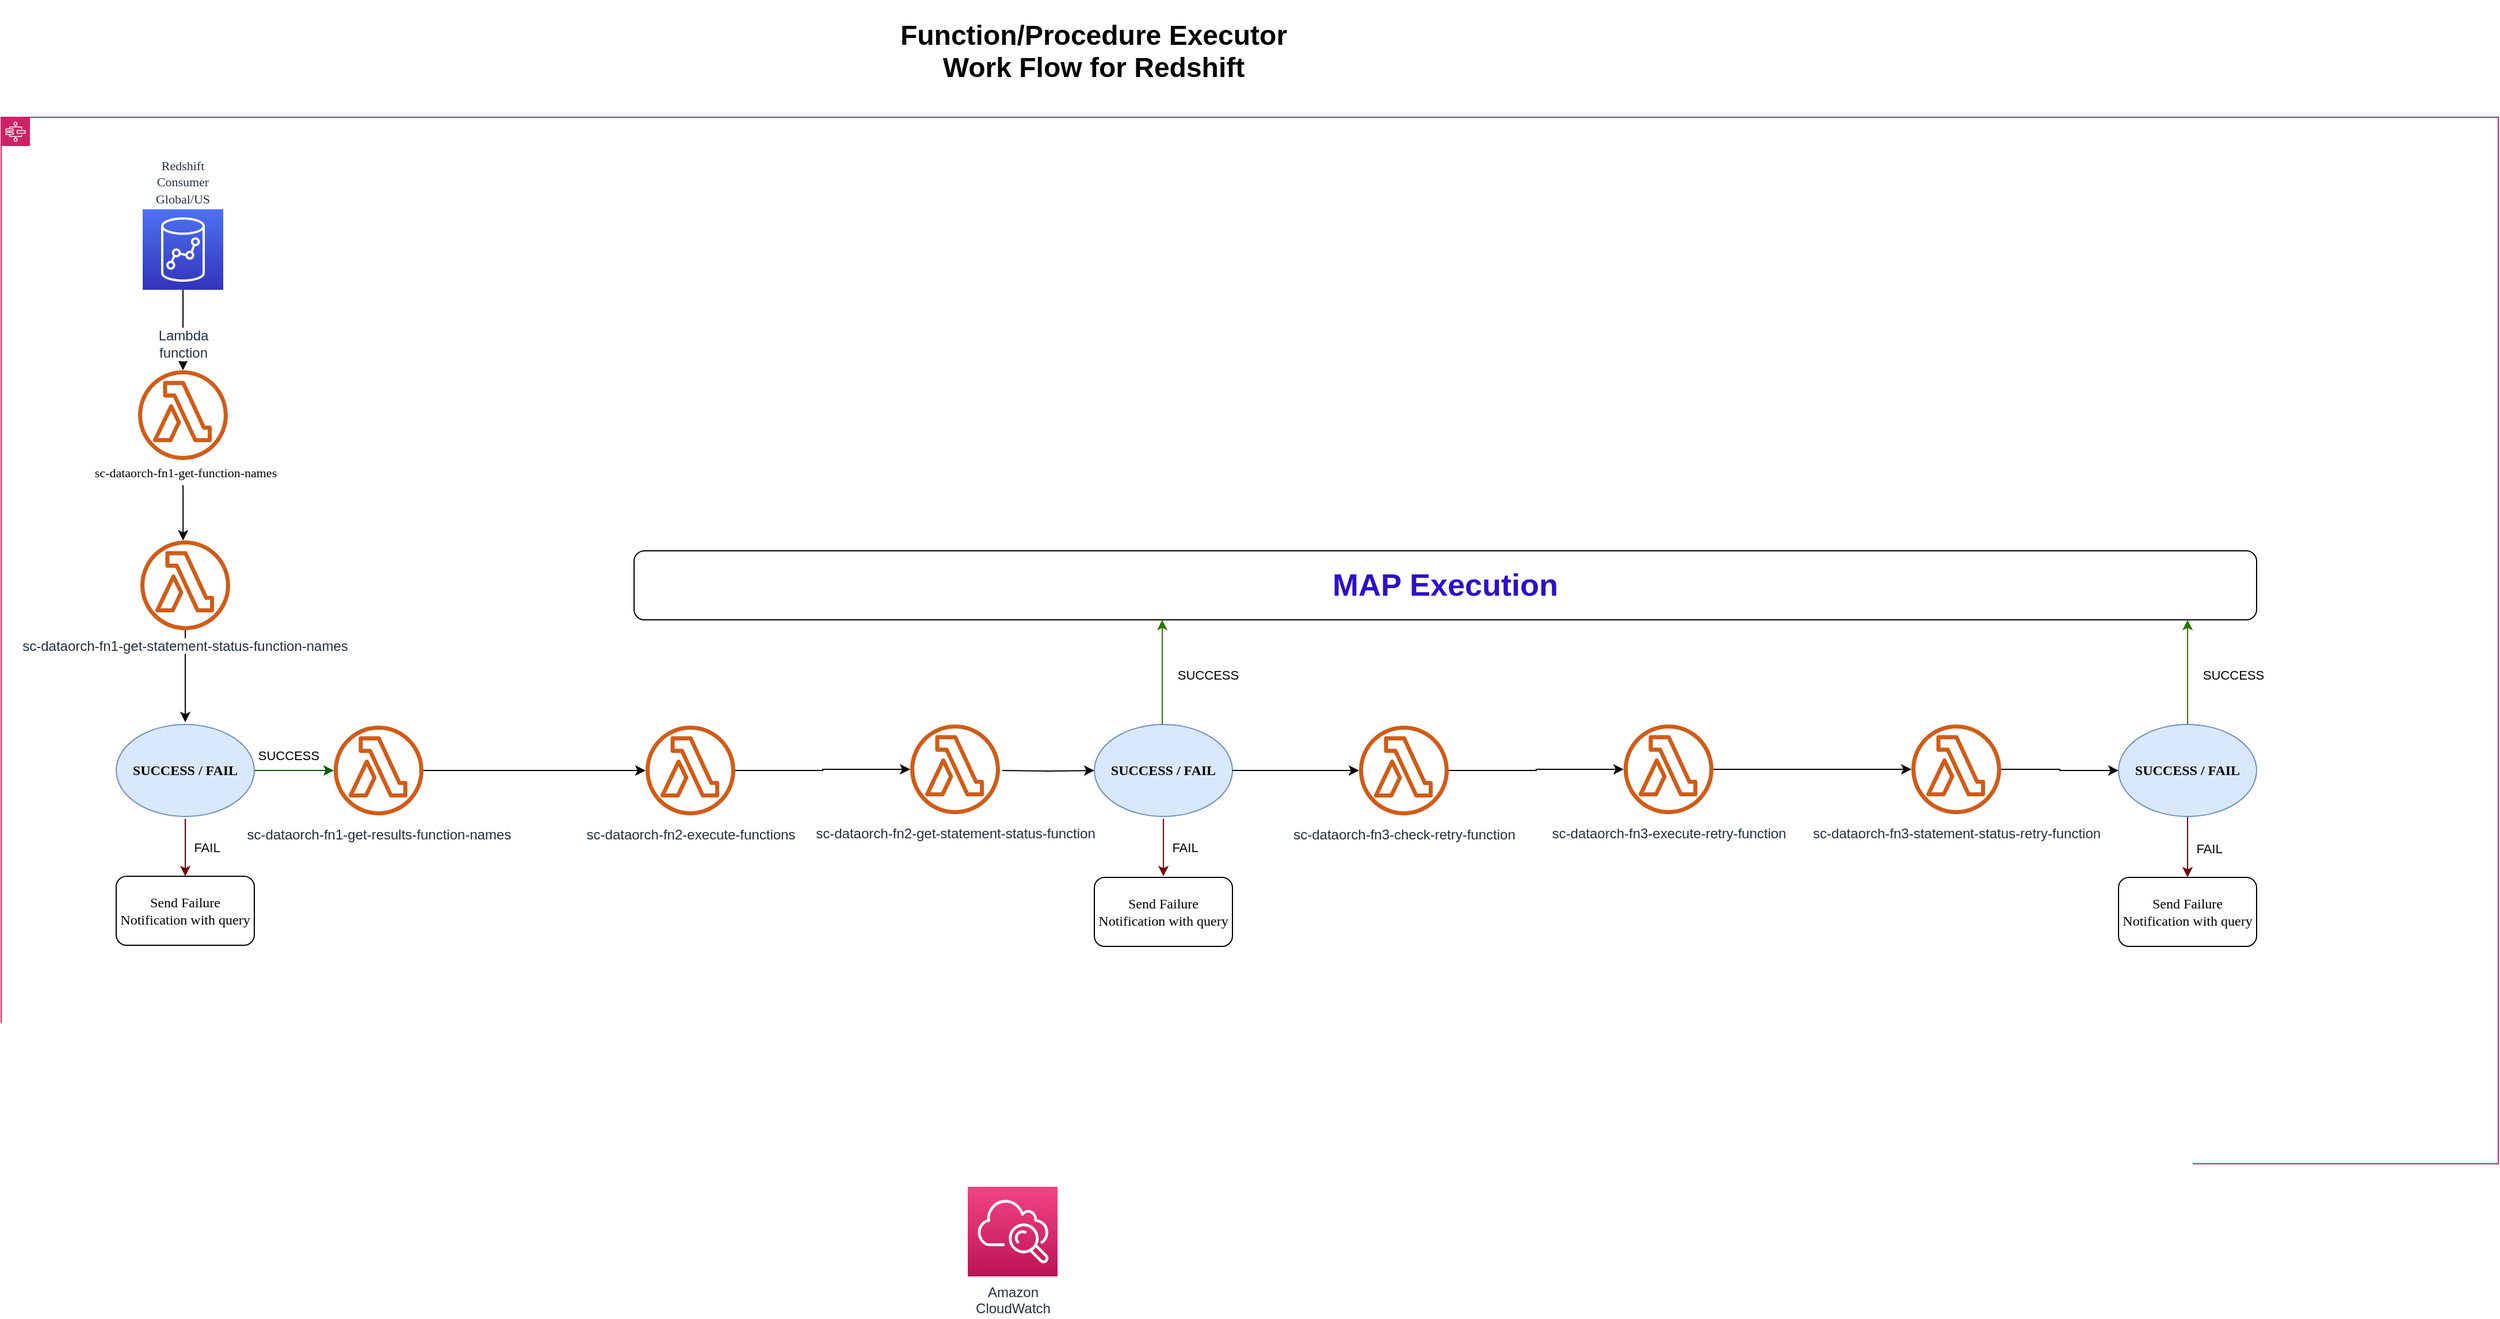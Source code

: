 <mxfile version="20.8.14" type="github">
  <diagram id="Ht1M8jgEwFfnCIfOTk4-" name="Page-1">
    <mxGraphModel dx="2429" dy="1534" grid="1" gridSize="10" guides="1" tooltips="1" connect="1" arrows="1" fold="1" page="1" pageScale="1" pageWidth="1169" pageHeight="827" math="0" shadow="0">
      <root>
        <mxCell id="0" />
        <mxCell id="1" parent="0" />
        <mxCell id="UEzPUAAOIrF-is8g5C7q-121" value="Amazon&lt;br&gt;CloudWatch&lt;br&gt;" style="outlineConnect=0;fontColor=#232F3E;gradientColor=#F34482;gradientDirection=north;fillColor=#BC1356;strokeColor=#ffffff;dashed=0;verticalLabelPosition=bottom;verticalAlign=top;align=center;html=1;fontSize=12;fontStyle=0;aspect=fixed;shape=mxgraph.aws4.resourceIcon;resIcon=mxgraph.aws4.cloudwatch;labelBackgroundColor=#ffffff;" parent="1" vertex="1">
          <mxGeometry x="360.0" y="420" width="78" height="78" as="geometry" />
        </mxCell>
        <mxCell id="chf6z7MR7famHuNtZKf4-3" value="" style="points=[[0,0],[0.25,0],[0.5,0],[0.75,0],[1,0],[1,0.25],[1,0.5],[1,0.75],[1,1],[0.75,1],[0.5,1],[0.25,1],[0,1],[0,0.75],[0,0.5],[0,0.25]];outlineConnect=0;gradientColor=none;html=1;whiteSpace=wrap;fontSize=12;fontStyle=0;container=1;pointerEvents=0;collapsible=0;recursiveResize=0;shape=mxgraph.aws4.group;grIcon=mxgraph.aws4.group_aws_step_functions_workflow;strokeColor=#CD2264;fillColor=none;verticalAlign=top;align=left;spacingLeft=30;fontColor=#CD2264;dashed=0;" parent="1" vertex="1">
          <mxGeometry x="-480" y="-510" width="2170" height="910" as="geometry" />
        </mxCell>
        <mxCell id="chf6z7MR7famHuNtZKf4-16" value="" style="edgeStyle=orthogonalEdgeStyle;rounded=0;orthogonalLoop=1;jettySize=auto;html=1;fontFamily=Verdana;fontSize=12;" parent="chf6z7MR7famHuNtZKf4-3" source="chf6z7MR7famHuNtZKf4-1" target="UEzPUAAOIrF-is8g5C7q-115" edge="1">
          <mxGeometry relative="1" as="geometry" />
        </mxCell>
        <mxCell id="chf6z7MR7famHuNtZKf4-1" value="&lt;font style=&quot;font-size: 11px;&quot;&gt;Redshift Consumer Global/US&lt;/font&gt;" style="sketch=0;points=[[0,0,0],[0.25,0,0],[0.5,0,0],[0.75,0,0],[1,0,0],[0,1,0],[0.25,1,0],[0.5,1,0],[0.75,1,0],[1,1,0],[0,0.25,0],[0,0.5,0],[0,0.75,0],[1,0.25,0],[1,0.5,0],[1,0.75,0]];outlineConnect=0;fontColor=#232F3E;gradientColor=#4D72F3;gradientDirection=north;fillColor=#3334B9;strokeColor=#ffffff;dashed=0;verticalLabelPosition=top;verticalAlign=bottom;align=center;fontSize=12;fontStyle=0;aspect=fixed;shape=mxgraph.aws4.resourceIcon;resIcon=mxgraph.aws4.redshift;whiteSpace=wrap;html=1;labelBorderColor=none;labelBackgroundColor=none;fontFamily=Verdana;horizontal=1;labelPosition=center;" parent="chf6z7MR7famHuNtZKf4-3" vertex="1">
          <mxGeometry x="123" y="80" width="70" height="70" as="geometry" />
        </mxCell>
        <mxCell id="chf6z7MR7famHuNtZKf4-18" value="" style="edgeStyle=orthogonalEdgeStyle;rounded=0;orthogonalLoop=1;jettySize=auto;html=1;fontFamily=Verdana;fontSize=12;" parent="chf6z7MR7famHuNtZKf4-3" source="chf6z7MR7famHuNtZKf4-10" edge="1">
          <mxGeometry relative="1" as="geometry">
            <mxPoint x="160" y="526" as="targetPoint" />
          </mxGeometry>
        </mxCell>
        <mxCell id="chf6z7MR7famHuNtZKf4-10" value="sc-dataorch-fn1-get-statement-status-function-names&#xa;" style="outlineConnect=0;fontColor=#232F3E;gradientColor=none;fillColor=#D05C17;strokeColor=none;dashed=0;verticalLabelPosition=bottom;verticalAlign=top;align=center;fontSize=12;fontStyle=0;aspect=fixed;pointerEvents=1;shape=mxgraph.aws4.lambda_function;labelBackgroundColor=#ffffff;" parent="chf6z7MR7famHuNtZKf4-3" vertex="1">
          <mxGeometry x="121" y="368" width="78" height="78" as="geometry" />
        </mxCell>
        <mxCell id="chf6z7MR7famHuNtZKf4-15" value="" style="edgeStyle=orthogonalEdgeStyle;rounded=0;orthogonalLoop=1;jettySize=auto;html=1;fontFamily=Verdana;fontSize=12;" parent="chf6z7MR7famHuNtZKf4-3" target="chf6z7MR7famHuNtZKf4-10" edge="1">
          <mxGeometry relative="1" as="geometry">
            <Array as="points">
              <mxPoint x="158" y="340" />
              <mxPoint x="158" y="340" />
            </Array>
            <mxPoint x="158.059" y="320" as="sourcePoint" />
          </mxGeometry>
        </mxCell>
        <mxCell id="chf6z7MR7famHuNtZKf4-12" value="&lt;font style=&quot;font-size: 11px;&quot;&gt;sc-dataorch-fn1-get-function-names&lt;/font&gt;" style="text;strokeColor=none;align=center;fillColor=none;verticalAlign=middle;rounded=0;fontSize=12;fontFamily=Verdana;html=1;" parent="chf6z7MR7famHuNtZKf4-3" vertex="1">
          <mxGeometry x="90" y="298" width="140" height="22" as="geometry" />
        </mxCell>
        <mxCell id="UEzPUAAOIrF-is8g5C7q-115" value="Lambda&lt;br&gt;function" style="outlineConnect=0;fontColor=#232F3E;gradientColor=none;fillColor=#D05C17;strokeColor=none;dashed=0;verticalLabelPosition=top;verticalAlign=bottom;align=center;html=1;fontSize=12;fontStyle=0;aspect=fixed;pointerEvents=1;shape=mxgraph.aws4.lambda_function;labelBackgroundColor=#ffffff;labelPosition=center;spacingTop=3;spacingBottom=6;" parent="chf6z7MR7famHuNtZKf4-3" vertex="1">
          <mxGeometry x="119" y="220" width="78" height="78" as="geometry" />
        </mxCell>
        <mxCell id="chf6z7MR7famHuNtZKf4-21" value="" style="edgeStyle=orthogonalEdgeStyle;rounded=0;orthogonalLoop=1;jettySize=auto;html=1;fontFamily=Verdana;fontSize=12;fillColor=#a20025;strokeColor=#6F0000;" parent="chf6z7MR7famHuNtZKf4-3" edge="1">
          <mxGeometry relative="1" as="geometry">
            <mxPoint x="160" y="610" as="sourcePoint" />
            <mxPoint x="160" y="660" as="targetPoint" />
          </mxGeometry>
        </mxCell>
        <mxCell id="7QVlxVK8IsCWwl2X5WsU-3" value="" style="edgeStyle=orthogonalEdgeStyle;rounded=0;orthogonalLoop=1;jettySize=auto;html=1;fontSize=11;fillColor=#008a00;strokeColor=#005700;" edge="1" parent="chf6z7MR7famHuNtZKf4-3" source="chf6z7MR7famHuNtZKf4-19" target="chf6z7MR7famHuNtZKf4-23">
          <mxGeometry relative="1" as="geometry" />
        </mxCell>
        <mxCell id="chf6z7MR7famHuNtZKf4-19" value="&lt;b&gt;SUCCESS / FAIL&lt;/b&gt;" style="ellipse;whiteSpace=wrap;html=1;labelBackgroundColor=none;labelBorderColor=none;fontFamily=Verdana;fontSize=12;fillColor=#dae8fc;strokeColor=#6c8ebf;" parent="chf6z7MR7famHuNtZKf4-3" vertex="1">
          <mxGeometry x="100" y="528" width="120" height="80" as="geometry" />
        </mxCell>
        <mxCell id="chf6z7MR7famHuNtZKf4-20" value="Send Failure Notification with query" style="rounded=1;whiteSpace=wrap;html=1;labelBackgroundColor=none;labelBorderColor=none;fontFamily=Verdana;fontSize=12;" parent="chf6z7MR7famHuNtZKf4-3" vertex="1">
          <mxGeometry x="100" y="660" width="120" height="60" as="geometry" />
        </mxCell>
        <mxCell id="7QVlxVK8IsCWwl2X5WsU-7" value="" style="edgeStyle=orthogonalEdgeStyle;rounded=0;orthogonalLoop=1;jettySize=auto;html=1;fontSize=11;" edge="1" parent="chf6z7MR7famHuNtZKf4-3" source="chf6z7MR7famHuNtZKf4-23" target="7QVlxVK8IsCWwl2X5WsU-6">
          <mxGeometry relative="1" as="geometry" />
        </mxCell>
        <mxCell id="chf6z7MR7famHuNtZKf4-23" value="sc-dataorch-fn1-get-results-function-names" style="outlineConnect=0;fontColor=#232F3E;gradientColor=none;fillColor=#D05C17;strokeColor=none;dashed=0;verticalLabelPosition=bottom;verticalAlign=top;align=center;html=1;fontSize=12;fontStyle=0;aspect=fixed;pointerEvents=1;shape=mxgraph.aws4.lambda_function;labelBackgroundColor=#ffffff;labelPosition=center;spacingTop=3;spacingBottom=6;" parent="chf6z7MR7famHuNtZKf4-3" vertex="1">
          <mxGeometry x="289" y="529" width="78" height="78" as="geometry" />
        </mxCell>
        <mxCell id="7QVlxVK8IsCWwl2X5WsU-2" value="&lt;p style=&quot;line-height: 100%;&quot;&gt;FAIL&lt;/p&gt;" style="text;strokeColor=none;align=center;fillColor=none;html=1;verticalAlign=middle;whiteSpace=wrap;rounded=0;fontSize=11;rotation=0;horizontal=1;" vertex="1" parent="chf6z7MR7famHuNtZKf4-3">
          <mxGeometry x="159" y="620" width="40" height="30" as="geometry" />
        </mxCell>
        <mxCell id="7QVlxVK8IsCWwl2X5WsU-5" value="SUCCESS" style="text;strokeColor=none;align=center;fillColor=none;html=1;verticalAlign=middle;whiteSpace=wrap;rounded=0;fontSize=11;strokeWidth=1;shadow=0;glass=0;" vertex="1" parent="chf6z7MR7famHuNtZKf4-3">
          <mxGeometry x="220" y="540" width="60" height="30" as="geometry" />
        </mxCell>
        <mxCell id="7QVlxVK8IsCWwl2X5WsU-11" value="" style="edgeStyle=orthogonalEdgeStyle;rounded=0;orthogonalLoop=1;jettySize=auto;html=1;fontSize=11;" edge="1" parent="chf6z7MR7famHuNtZKf4-3" source="7QVlxVK8IsCWwl2X5WsU-6" target="7QVlxVK8IsCWwl2X5WsU-10">
          <mxGeometry relative="1" as="geometry" />
        </mxCell>
        <mxCell id="7QVlxVK8IsCWwl2X5WsU-6" value="sc-dataorch-fn2-execute-functions" style="outlineConnect=0;fontColor=#232F3E;gradientColor=none;fillColor=#D05C17;strokeColor=none;dashed=0;verticalLabelPosition=bottom;verticalAlign=top;align=center;html=1;fontSize=12;fontStyle=0;aspect=fixed;pointerEvents=1;shape=mxgraph.aws4.lambda_function;labelBackgroundColor=#ffffff;labelPosition=center;spacingTop=3;spacingBottom=6;" vertex="1" parent="chf6z7MR7famHuNtZKf4-3">
          <mxGeometry x="560" y="529" width="78" height="78" as="geometry" />
        </mxCell>
        <mxCell id="7QVlxVK8IsCWwl2X5WsU-15" value="" style="edgeStyle=orthogonalEdgeStyle;rounded=0;orthogonalLoop=1;jettySize=auto;html=1;fontSize=11;entryX=0;entryY=0.5;entryDx=0;entryDy=0;" edge="1" parent="chf6z7MR7famHuNtZKf4-3" target="7QVlxVK8IsCWwl2X5WsU-17">
          <mxGeometry relative="1" as="geometry">
            <mxPoint x="870" y="568" as="sourcePoint" />
            <mxPoint x="945" y="568.0" as="targetPoint" />
          </mxGeometry>
        </mxCell>
        <mxCell id="7QVlxVK8IsCWwl2X5WsU-10" value="sc-dataorch-fn2-get-statement-status-function" style="outlineConnect=0;fontColor=#232F3E;gradientColor=none;fillColor=#D05C17;strokeColor=none;dashed=0;verticalLabelPosition=bottom;verticalAlign=top;align=center;html=1;fontSize=12;fontStyle=0;aspect=fixed;pointerEvents=1;shape=mxgraph.aws4.lambda_function;labelBackgroundColor=#ffffff;labelPosition=center;spacingTop=3;spacingBottom=6;" vertex="1" parent="chf6z7MR7famHuNtZKf4-3">
          <mxGeometry x="790" y="528" width="78" height="78" as="geometry" />
        </mxCell>
        <mxCell id="7QVlxVK8IsCWwl2X5WsU-16" value="" style="edgeStyle=orthogonalEdgeStyle;rounded=0;orthogonalLoop=1;jettySize=auto;html=1;fontFamily=Verdana;fontSize=12;fillColor=#a20025;strokeColor=#6F0000;" edge="1" parent="chf6z7MR7famHuNtZKf4-3">
          <mxGeometry relative="1" as="geometry">
            <mxPoint x="1010" y="610" as="sourcePoint" />
            <mxPoint x="1010" y="660" as="targetPoint" />
          </mxGeometry>
        </mxCell>
        <mxCell id="7QVlxVK8IsCWwl2X5WsU-17" value="&lt;b&gt;SUCCESS / FAIL&lt;/b&gt;" style="ellipse;whiteSpace=wrap;html=1;labelBackgroundColor=none;labelBorderColor=none;fontFamily=Verdana;fontSize=12;fillColor=#dae8fc;strokeColor=#6c8ebf;" vertex="1" parent="chf6z7MR7famHuNtZKf4-3">
          <mxGeometry x="950" y="528" width="120" height="80" as="geometry" />
        </mxCell>
        <mxCell id="7QVlxVK8IsCWwl2X5WsU-18" value="&lt;p style=&quot;line-height: 100%;&quot;&gt;FAIL&lt;/p&gt;" style="text;strokeColor=none;align=center;fillColor=none;html=1;verticalAlign=middle;whiteSpace=wrap;rounded=0;fontSize=11;rotation=0;horizontal=1;" vertex="1" parent="chf6z7MR7famHuNtZKf4-3">
          <mxGeometry x="1009" y="620" width="40" height="30" as="geometry" />
        </mxCell>
        <mxCell id="7QVlxVK8IsCWwl2X5WsU-27" value="" style="edgeStyle=orthogonalEdgeStyle;rounded=0;orthogonalLoop=1;jettySize=auto;html=1;fontSize=11;" edge="1" parent="chf6z7MR7famHuNtZKf4-3" source="7QVlxVK8IsCWwl2X5WsU-22" target="7QVlxVK8IsCWwl2X5WsU-26">
          <mxGeometry relative="1" as="geometry" />
        </mxCell>
        <mxCell id="7QVlxVK8IsCWwl2X5WsU-22" value="sc-dataorch-fn3-check-retry-function" style="outlineConnect=0;fontColor=#232F3E;gradientColor=none;fillColor=#D05C17;strokeColor=none;dashed=0;verticalLabelPosition=bottom;verticalAlign=top;align=center;html=1;fontSize=12;fontStyle=0;aspect=fixed;pointerEvents=1;shape=mxgraph.aws4.lambda_function;labelBackgroundColor=#ffffff;labelPosition=center;spacingTop=3;spacingBottom=6;" vertex="1" parent="chf6z7MR7famHuNtZKf4-3">
          <mxGeometry x="1180" y="529" width="78" height="78" as="geometry" />
        </mxCell>
        <mxCell id="7QVlxVK8IsCWwl2X5WsU-24" value="" style="endArrow=classic;html=1;rounded=0;fontSize=11;exitX=1;exitY=0.5;exitDx=0;exitDy=0;" edge="1" parent="chf6z7MR7famHuNtZKf4-3" source="7QVlxVK8IsCWwl2X5WsU-17" target="7QVlxVK8IsCWwl2X5WsU-22">
          <mxGeometry width="50" height="50" relative="1" as="geometry">
            <mxPoint x="900" y="490" as="sourcePoint" />
            <mxPoint x="950" y="440" as="targetPoint" />
          </mxGeometry>
        </mxCell>
        <mxCell id="7QVlxVK8IsCWwl2X5WsU-25" value="Send Failure Notification with query" style="rounded=1;whiteSpace=wrap;html=1;labelBackgroundColor=none;labelBorderColor=none;fontFamily=Verdana;fontSize=12;" vertex="1" parent="chf6z7MR7famHuNtZKf4-3">
          <mxGeometry x="950" y="661" width="120" height="60" as="geometry" />
        </mxCell>
        <mxCell id="7QVlxVK8IsCWwl2X5WsU-29" value="" style="edgeStyle=orthogonalEdgeStyle;rounded=0;orthogonalLoop=1;jettySize=auto;html=1;fontSize=11;" edge="1" parent="chf6z7MR7famHuNtZKf4-3" source="7QVlxVK8IsCWwl2X5WsU-26" target="7QVlxVK8IsCWwl2X5WsU-28">
          <mxGeometry relative="1" as="geometry" />
        </mxCell>
        <mxCell id="7QVlxVK8IsCWwl2X5WsU-26" value="sc-dataorch-fn3-execute-retry-function" style="outlineConnect=0;fontColor=#232F3E;gradientColor=none;fillColor=#D05C17;strokeColor=none;dashed=0;verticalLabelPosition=bottom;verticalAlign=top;align=center;html=1;fontSize=12;fontStyle=0;aspect=fixed;pointerEvents=1;shape=mxgraph.aws4.lambda_function;labelBackgroundColor=#ffffff;labelPosition=center;spacingTop=3;spacingBottom=6;" vertex="1" parent="chf6z7MR7famHuNtZKf4-3">
          <mxGeometry x="1410" y="528" width="78" height="78" as="geometry" />
        </mxCell>
        <mxCell id="7QVlxVK8IsCWwl2X5WsU-42" value="" style="edgeStyle=orthogonalEdgeStyle;rounded=0;orthogonalLoop=1;jettySize=auto;html=1;fontSize=11;" edge="1" parent="chf6z7MR7famHuNtZKf4-3" source="7QVlxVK8IsCWwl2X5WsU-28" target="7QVlxVK8IsCWwl2X5WsU-32">
          <mxGeometry relative="1" as="geometry" />
        </mxCell>
        <mxCell id="7QVlxVK8IsCWwl2X5WsU-28" value="sc-dataorch-fn3-statement-status-retry-function" style="outlineConnect=0;fontColor=#232F3E;gradientColor=none;fillColor=#D05C17;strokeColor=none;dashed=0;verticalLabelPosition=bottom;verticalAlign=top;align=center;html=1;fontSize=12;fontStyle=0;aspect=fixed;pointerEvents=1;shape=mxgraph.aws4.lambda_function;labelBackgroundColor=#ffffff;labelPosition=center;spacingTop=3;spacingBottom=6;" vertex="1" parent="chf6z7MR7famHuNtZKf4-3">
          <mxGeometry x="1660" y="528" width="78" height="78" as="geometry" />
        </mxCell>
        <mxCell id="7QVlxVK8IsCWwl2X5WsU-30" value="" style="edgeStyle=orthogonalEdgeStyle;rounded=0;orthogonalLoop=1;jettySize=auto;html=1;fontFamily=Verdana;fontSize=12;fillColor=#a20025;strokeColor=#6F0000;exitX=0.5;exitY=1;exitDx=0;exitDy=0;" edge="1" parent="chf6z7MR7famHuNtZKf4-3" source="7QVlxVK8IsCWwl2X5WsU-32">
          <mxGeometry relative="1" as="geometry">
            <mxPoint x="1900" y="611.0" as="sourcePoint" />
            <mxPoint x="1900" y="661.0" as="targetPoint" />
          </mxGeometry>
        </mxCell>
        <mxCell id="7QVlxVK8IsCWwl2X5WsU-55" value="" style="edgeStyle=orthogonalEdgeStyle;rounded=0;orthogonalLoop=1;jettySize=auto;html=1;fontFamily=Helvetica;fontSize=27;fontColor=#2E0ECD;fillColor=#60a917;strokeColor=#2D7600;" edge="1" parent="chf6z7MR7famHuNtZKf4-3" source="7QVlxVK8IsCWwl2X5WsU-32" target="7QVlxVK8IsCWwl2X5WsU-54">
          <mxGeometry relative="1" as="geometry">
            <Array as="points">
              <mxPoint x="1900" y="460" />
              <mxPoint x="1900" y="460" />
            </Array>
          </mxGeometry>
        </mxCell>
        <mxCell id="7QVlxVK8IsCWwl2X5WsU-32" value="&lt;b&gt;SUCCESS / FAIL&lt;/b&gt;" style="ellipse;whiteSpace=wrap;html=1;labelBackgroundColor=none;labelBorderColor=none;fontFamily=Verdana;fontSize=12;fillColor=#dae8fc;strokeColor=#6c8ebf;" vertex="1" parent="chf6z7MR7famHuNtZKf4-3">
          <mxGeometry x="1840" y="528" width="120" height="80" as="geometry" />
        </mxCell>
        <mxCell id="7QVlxVK8IsCWwl2X5WsU-33" value="Send Failure Notification with query" style="rounded=1;whiteSpace=wrap;html=1;labelBackgroundColor=none;labelBorderColor=none;fontFamily=Verdana;fontSize=12;" vertex="1" parent="chf6z7MR7famHuNtZKf4-3">
          <mxGeometry x="1840" y="661" width="120" height="60" as="geometry" />
        </mxCell>
        <mxCell id="7QVlxVK8IsCWwl2X5WsU-34" value="&lt;p style=&quot;line-height: 100%;&quot;&gt;FAIL&lt;/p&gt;" style="text;strokeColor=none;align=center;fillColor=none;html=1;verticalAlign=middle;whiteSpace=wrap;rounded=0;fontSize=11;rotation=0;horizontal=1;" vertex="1" parent="chf6z7MR7famHuNtZKf4-3">
          <mxGeometry x="1899" y="621" width="40" height="30" as="geometry" />
        </mxCell>
        <mxCell id="7QVlxVK8IsCWwl2X5WsU-35" value="SUCCESS" style="text;strokeColor=none;align=center;fillColor=none;html=1;verticalAlign=middle;whiteSpace=wrap;rounded=0;fontSize=11;strokeWidth=1;shadow=0;glass=0;" vertex="1" parent="chf6z7MR7famHuNtZKf4-3">
          <mxGeometry x="1910" y="470" width="60" height="30" as="geometry" />
        </mxCell>
        <mxCell id="7QVlxVK8IsCWwl2X5WsU-54" value="&lt;b&gt;&lt;font style=&quot;font-size: 27px;&quot;&gt;MAP Execution&lt;/font&gt;&lt;/b&gt;" style="rounded=1;whiteSpace=wrap;html=1;shadow=0;glass=0;sketch=0;strokeWidth=1;fontFamily=Helvetica;fontSize=11;fontColor=#2E0ECD;" vertex="1" parent="chf6z7MR7famHuNtZKf4-3">
          <mxGeometry x="550" y="377" width="1410" height="60" as="geometry" />
        </mxCell>
        <mxCell id="7QVlxVK8IsCWwl2X5WsU-57" value="" style="edgeStyle=orthogonalEdgeStyle;rounded=0;orthogonalLoop=1;jettySize=auto;html=1;fontFamily=Helvetica;fontSize=27;fontColor=#2E0ECD;fillColor=#60a917;strokeColor=#2D7600;" edge="1" parent="chf6z7MR7famHuNtZKf4-3">
          <mxGeometry relative="1" as="geometry">
            <mxPoint x="1009.0" y="528" as="sourcePoint" />
            <mxPoint x="1009.0" y="437" as="targetPoint" />
            <Array as="points">
              <mxPoint x="1009" y="460" />
              <mxPoint x="1009" y="460" />
            </Array>
          </mxGeometry>
        </mxCell>
        <mxCell id="7QVlxVK8IsCWwl2X5WsU-58" value="SUCCESS" style="text;strokeColor=none;align=center;fillColor=none;html=1;verticalAlign=middle;whiteSpace=wrap;rounded=0;fontSize=11;strokeWidth=1;shadow=0;glass=0;" vertex="1" parent="chf6z7MR7famHuNtZKf4-3">
          <mxGeometry x="1019" y="470" width="60" height="30" as="geometry" />
        </mxCell>
        <mxCell id="chf6z7MR7famHuNtZKf4-6" value="&lt;h1&gt;&lt;b&gt;Function/Procedure Executor Work Flow for Redshift&lt;/b&gt;&lt;/h1&gt;&lt;div&gt;&lt;b&gt;&lt;br&gt;&lt;/b&gt;&lt;/div&gt;" style="text;strokeColor=none;align=center;fillColor=none;html=1;verticalAlign=middle;whiteSpace=wrap;rounded=0;" parent="1" vertex="1">
          <mxGeometry x="291.5" y="-590" width="355" height="60" as="geometry" />
        </mxCell>
      </root>
    </mxGraphModel>
  </diagram>
</mxfile>
